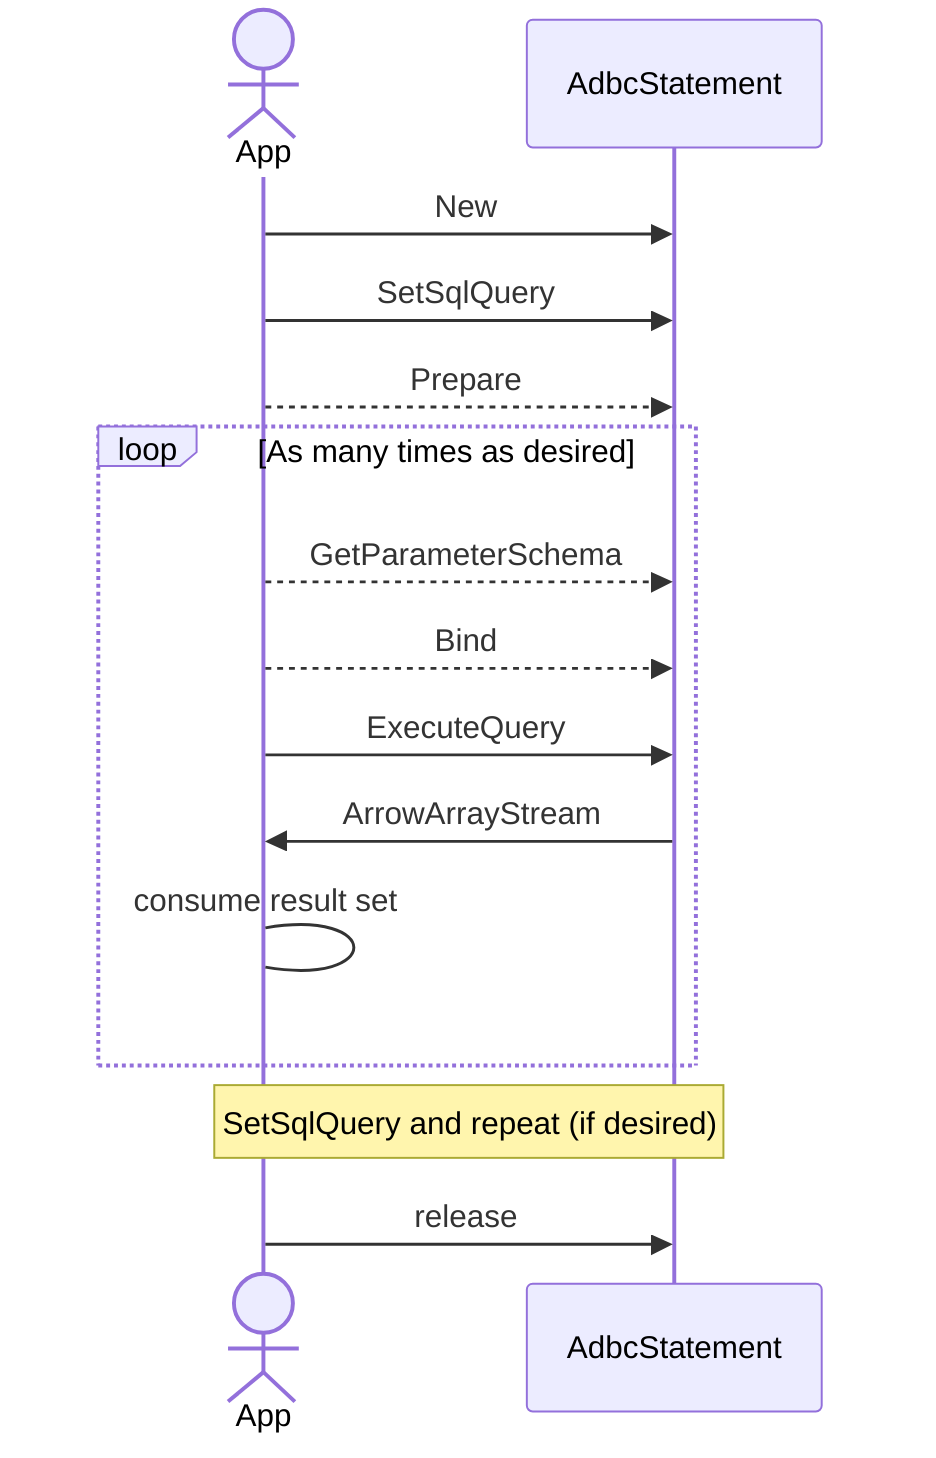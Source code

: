 %% Licensed to the Apache Software Foundation (ASF) under one
%% or more contributor license agreements.  See the NOTICE file
%% distributed with this work for additional information
%% regarding copyright ownership.  The ASF licenses this file
%% to you under the Apache License, Version 2.0 (the
%% "License"); you may not use this file except in compliance
%% with the License.  You may obtain a copy of the License at
%%
%%   http://www.apache.org/licenses/LICENSE-2.0
%%
%% Unless required by applicable law or agreed to in writing,
%% software distributed under the License is distributed on an
%% "AS IS" BASIS, WITHOUT WARRANTIES OR CONDITIONS OF ANY
%% KIND, either express or implied.  See the License for the
%% specific language governing permissions and limitations
%% under the License.

sequenceDiagram
    actor App
    participant Driver as AdbcStatement
    App ->> Driver: New
    App ->> Driver: SetSqlQuery
    App -->> Driver: Prepare
    loop As many times as desired
    App -->> Driver: GetParameterSchema
    App -->> Driver: Bind
    App ->> Driver: ExecuteQuery
    Driver ->> App: ArrowArrayStream
    App -> App: consume result set
    end
    Note over App, Driver: SetSqlQuery and repeat (if desired)
    App ->> Driver: release